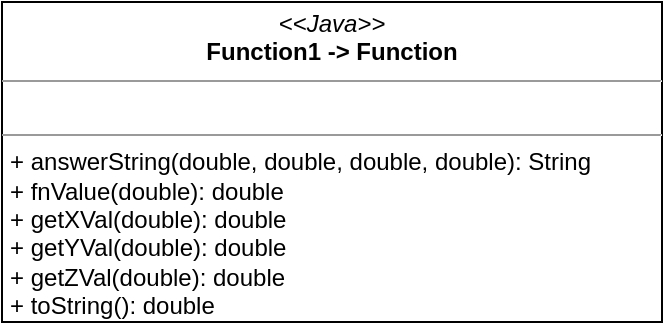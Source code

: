 <mxfile version="12.5.3" type="device"><diagram id="ixjOuTG4TspdZ-2l3cdC" name="Page-1"><mxGraphModel dx="1086" dy="806" grid="1" gridSize="10" guides="1" tooltips="1" connect="1" arrows="1" fold="1" page="1" pageScale="1" pageWidth="850" pageHeight="1100" math="0" shadow="0"><root><mxCell id="0"/><mxCell id="1" parent="0"/><mxCell id="2EzI85lgVtPRoYc10mhW-1" value="&lt;p style=&quot;margin: 0px ; margin-top: 4px ; text-align: center&quot;&gt;&lt;i&gt;&amp;lt;&amp;lt;Java&amp;gt;&amp;gt;&lt;/i&gt;&lt;br&gt;&lt;b&gt;Function1 -&amp;gt; Function&lt;/b&gt;&lt;/p&gt;&lt;hr size=&quot;1&quot;&gt;&lt;p style=&quot;margin: 0px ; margin-left: 4px&quot;&gt;&lt;br&gt;&lt;/p&gt;&lt;hr size=&quot;1&quot;&gt;&lt;p style=&quot;margin: 0px ; margin-left: 4px&quot;&gt;+ answerString(double, double, double, double): String&lt;/p&gt;&lt;p style=&quot;margin: 0px ; margin-left: 4px&quot;&gt;+ fnValue(double): double&lt;/p&gt;&lt;p style=&quot;margin: 0px ; margin-left: 4px&quot;&gt;+ getXVal(double): double&lt;/p&gt;&lt;p style=&quot;margin: 0px ; margin-left: 4px&quot;&gt;+ getYVal(double): double&lt;/p&gt;&lt;p style=&quot;margin: 0px ; margin-left: 4px&quot;&gt;+ getZVal(double): double&lt;/p&gt;&lt;p style=&quot;margin: 0px ; margin-left: 4px&quot;&gt;+ toString(): double&lt;/p&gt;" style="verticalAlign=top;align=left;overflow=fill;fontSize=12;fontFamily=Helvetica;html=1;" vertex="1" parent="1"><mxGeometry x="260" y="20" width="330" height="160" as="geometry"/></mxCell></root></mxGraphModel></diagram></mxfile>